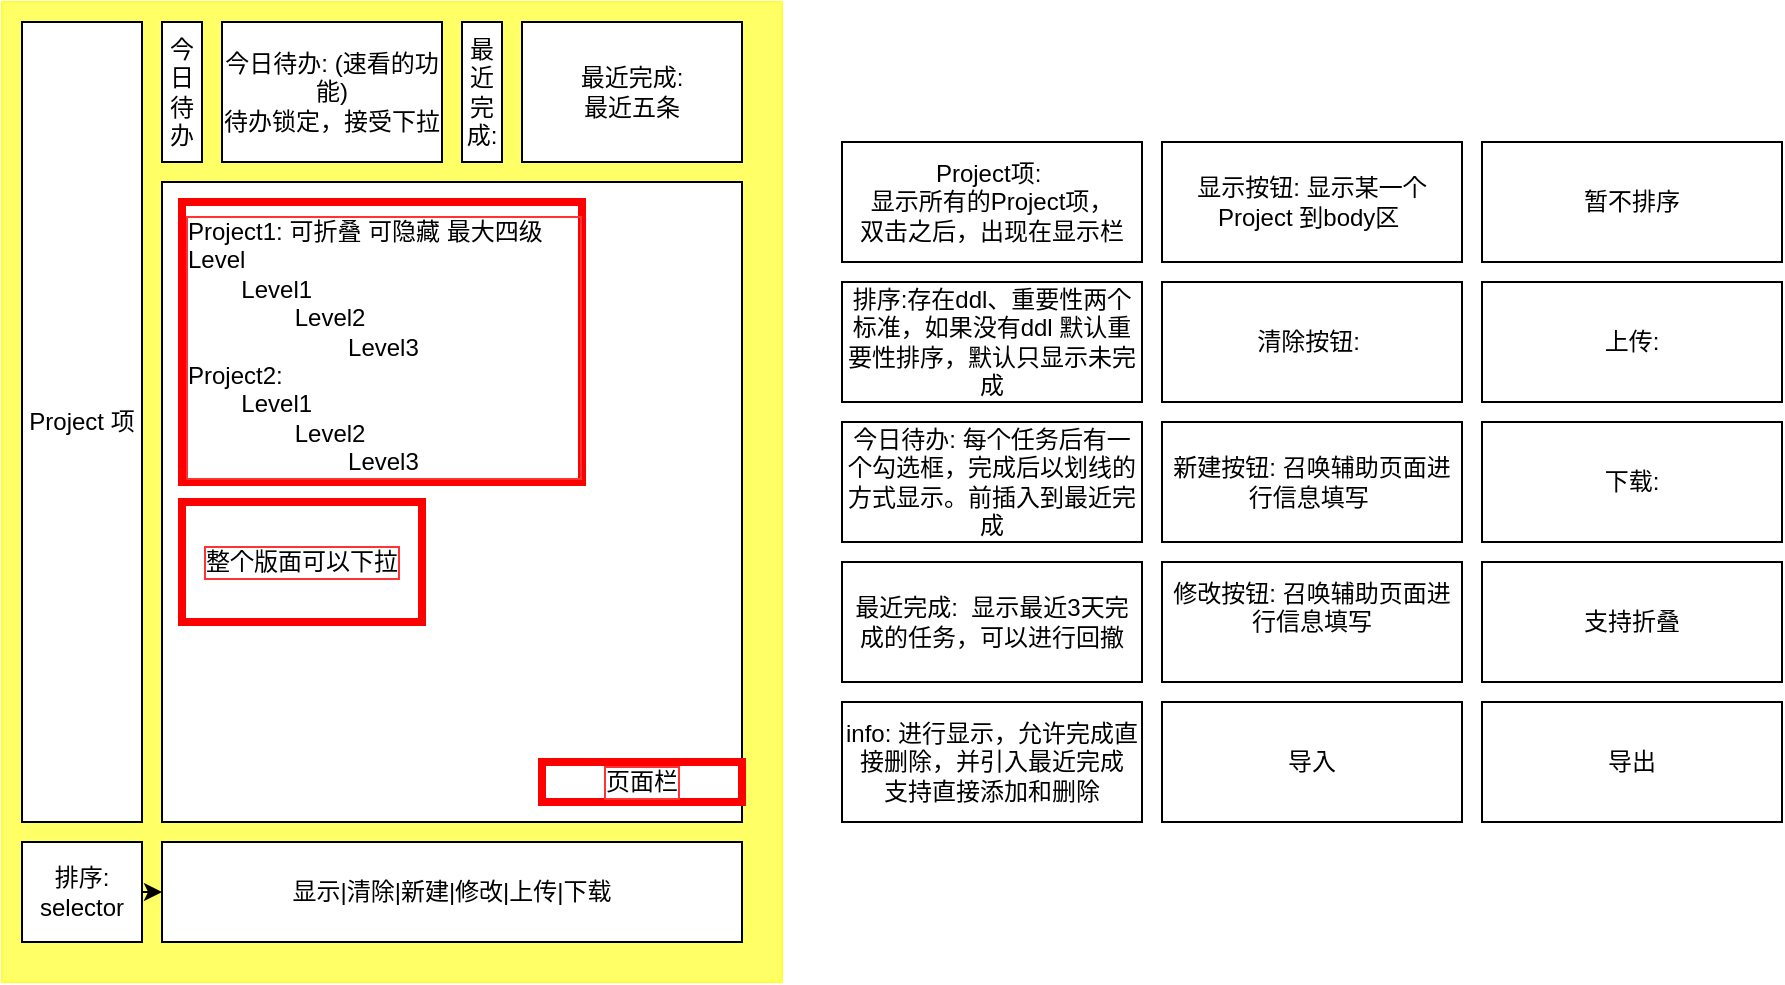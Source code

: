 <mxfile>
    <diagram id="KNwG4QR3mqaRUpoF-0TL" name="Page-1">
        <mxGraphModel dx="1176" dy="359" grid="1" gridSize="10" guides="1" tooltips="1" connect="1" arrows="1" fold="1" page="1" pageScale="1" pageWidth="850" pageHeight="1100" math="0" shadow="0">
            <root>
                <mxCell id="0"/>
                <mxCell id="1" parent="0"/>
                <mxCell id="2" value="" style="rounded=0;whiteSpace=wrap;html=1;fillColor=#FFFF66;fontColor=#FFFF33;strokeColor=#FFFF33;" parent="1" vertex="1">
                    <mxGeometry x="10" y="40" width="390" height="490" as="geometry"/>
                </mxCell>
                <mxCell id="3" value="&lt;span style=&quot;color: rgb(0 , 0 , 0)&quot;&gt;今日待办: (速看的功能)&lt;br&gt;待办锁定，接受下拉&lt;br&gt;&lt;/span&gt;" style="rounded=0;whiteSpace=wrap;html=1;fillColor=#FFFFFF;" parent="1" vertex="1">
                    <mxGeometry x="120" y="50" width="110" height="70" as="geometry"/>
                </mxCell>
                <mxCell id="4" value="Project 项" style="rounded=0;whiteSpace=wrap;html=1;fillColor=#FFFFFF;fontColor=#000000;" parent="1" vertex="1">
                    <mxGeometry x="20" y="50" width="60" height="400" as="geometry"/>
                </mxCell>
                <mxCell id="5" value="" style="rounded=0;whiteSpace=wrap;html=1;fillColor=#FFFFFF;" parent="1" vertex="1">
                    <mxGeometry x="90" y="130" width="290" height="320" as="geometry"/>
                </mxCell>
                <mxCell id="21" value="" style="edgeStyle=none;html=1;fontColor=#000000;" edge="1" parent="1" source="6" target="7">
                    <mxGeometry relative="1" as="geometry"/>
                </mxCell>
                <mxCell id="6" value="&lt;font color=&quot;#000000&quot;&gt;排序: selector&lt;/font&gt;" style="rounded=0;whiteSpace=wrap;html=1;fillColor=#FFFFFF;" parent="1" vertex="1">
                    <mxGeometry x="20" y="460" width="60" height="50" as="geometry"/>
                </mxCell>
                <mxCell id="7" value="&lt;font color=&quot;#000000&quot;&gt;显示|清除|新建|修改|上传|下载&lt;/font&gt;" style="rounded=0;whiteSpace=wrap;html=1;fillColor=#FFFFFF;" parent="1" vertex="1">
                    <mxGeometry x="90" y="460" width="290" height="50" as="geometry"/>
                </mxCell>
                <mxCell id="11" value="最近完成:&lt;br&gt;最近五条" style="rounded=0;whiteSpace=wrap;html=1;fillColor=#FFFFFF;fontColor=#000000;" parent="1" vertex="1">
                    <mxGeometry x="270" y="50" width="110" height="70" as="geometry"/>
                </mxCell>
                <mxCell id="13" value="页面栏" style="rounded=0;whiteSpace=wrap;html=1;fontColor=#000000;fillColor=#FFFFFF;labelBorderColor=#FF3333;labelBackgroundColor=none;strokeColor=#FF0000;strokeWidth=4;" parent="1" vertex="1">
                    <mxGeometry x="280" y="420" width="100" height="20" as="geometry"/>
                </mxCell>
                <mxCell id="14" value="Project1: 可折叠 可隐藏 最大四级Level&amp;nbsp;&lt;br&gt;&lt;span style=&quot;white-space: pre&quot;&gt;&#9;&lt;/span&gt;Level1&amp;nbsp;&lt;br&gt;&lt;span style=&quot;white-space: pre&quot;&gt;&#9;&lt;/span&gt;&lt;span style=&quot;white-space: pre&quot;&gt;&#9;&lt;/span&gt;Level2&amp;nbsp;&lt;br&gt;&lt;span style=&quot;white-space: pre&quot;&gt;&#9;&lt;/span&gt;&lt;span style=&quot;white-space: pre&quot;&gt;&#9;&lt;/span&gt;&lt;span style=&quot;white-space: pre&quot;&gt;&#9;&lt;/span&gt;Level3&amp;nbsp;&amp;nbsp;&lt;br&gt;Project2:&amp;nbsp;&lt;br&gt;&lt;span style=&quot;white-space: pre&quot;&gt;&#9;&lt;/span&gt;Level1&amp;nbsp;&lt;br&gt;&lt;span style=&quot;white-space: pre&quot;&gt;&#9;&lt;/span&gt;&lt;span style=&quot;white-space: pre&quot;&gt;&#9;&lt;/span&gt;Level2&amp;nbsp;&amp;nbsp;&lt;br&gt;&lt;span style=&quot;white-space: pre&quot;&gt;&#9;&lt;/span&gt;&lt;span style=&quot;white-space: pre&quot;&gt;&#9;&lt;/span&gt;&lt;span style=&quot;white-space: pre&quot;&gt;&#9;&lt;/span&gt;Level3&amp;nbsp;" style="rounded=0;whiteSpace=wrap;html=1;labelBackgroundColor=none;labelBorderColor=#FF3333;fontColor=#000000;strokeColor=#FF0000;strokeWidth=4;fillColor=#FFFFFF;align=left;verticalAlign=top;" parent="1" vertex="1">
                    <mxGeometry x="100" y="140" width="200" height="140" as="geometry"/>
                </mxCell>
                <mxCell id="15" value="整个版面可以下拉" style="rounded=0;whiteSpace=wrap;html=1;labelBackgroundColor=none;labelBorderColor=#FF3333;fontColor=#000000;strokeColor=#FF0000;strokeWidth=4;fillColor=#FFFFFF;" parent="1" vertex="1">
                    <mxGeometry x="100" y="290" width="120" height="60" as="geometry"/>
                </mxCell>
                <mxCell id="16" value="Project项:&amp;nbsp;&lt;br&gt;显示所有的Project项，&lt;br&gt;双击之后，出现在显示栏" style="rounded=0;whiteSpace=wrap;html=1;fillColor=#FFFFFF;fontColor=#000000;" vertex="1" parent="1">
                    <mxGeometry x="430" y="110" width="150" height="60" as="geometry"/>
                </mxCell>
                <mxCell id="17" value="排序:存在ddl、重要性两个标准，如果没有ddl 默认重要性排序，默认只显示未完成" style="rounded=0;whiteSpace=wrap;html=1;fillColor=#FFFFFF;fontColor=#000000;" vertex="1" parent="1">
                    <mxGeometry x="430" y="180" width="150" height="60" as="geometry"/>
                </mxCell>
                <mxCell id="18" value="今日待办: 每个任务后有一个勾选框，完成后以划线的方式显示。前插入到最近完成" style="rounded=0;whiteSpace=wrap;html=1;fillColor=#FFFFFF;fontColor=#000000;" vertex="1" parent="1">
                    <mxGeometry x="430" y="250" width="150" height="60" as="geometry"/>
                </mxCell>
                <mxCell id="19" value="最近完成:&amp;nbsp; 显示最近3天完成的任务，可以进行回撤" style="rounded=0;whiteSpace=wrap;html=1;fillColor=#FFFFFF;fontColor=#000000;" vertex="1" parent="1">
                    <mxGeometry x="430" y="320" width="150" height="60" as="geometry"/>
                </mxCell>
                <mxCell id="20" value="暂不排序" style="rounded=0;whiteSpace=wrap;html=1;fillColor=#FFFFFF;fontColor=#000000;" vertex="1" parent="1">
                    <mxGeometry x="750" y="110" width="150" height="60" as="geometry"/>
                </mxCell>
                <mxCell id="22" value="&lt;span style=&quot;color: rgb(0 , 0 , 0)&quot;&gt;今日待办&lt;br&gt;&lt;/span&gt;" style="rounded=0;whiteSpace=wrap;html=1;fillColor=#FFFFFF;" vertex="1" parent="1">
                    <mxGeometry x="90" y="50" width="20" height="70" as="geometry"/>
                </mxCell>
                <mxCell id="24" value="最近完成:" style="rounded=0;whiteSpace=wrap;html=1;fillColor=#FFFFFF;fontColor=#000000;" vertex="1" parent="1">
                    <mxGeometry x="240" y="50" width="20" height="70" as="geometry"/>
                </mxCell>
                <mxCell id="25" value="上传:" style="rounded=0;whiteSpace=wrap;html=1;fillColor=#FFFFFF;fontColor=#000000;" vertex="1" parent="1">
                    <mxGeometry x="750" y="180" width="150" height="60" as="geometry"/>
                </mxCell>
                <mxCell id="26" value="显示按钮: 显示某一个 Project 到body区&amp;nbsp;" style="rounded=0;whiteSpace=wrap;html=1;fillColor=#FFFFFF;fontColor=#000000;" vertex="1" parent="1">
                    <mxGeometry x="590" y="110" width="150" height="60" as="geometry"/>
                </mxCell>
                <mxCell id="27" value="清除按钮:&amp;nbsp;" style="rounded=0;whiteSpace=wrap;html=1;fillColor=#FFFFFF;fontColor=#000000;" vertex="1" parent="1">
                    <mxGeometry x="590" y="180" width="150" height="60" as="geometry"/>
                </mxCell>
                <mxCell id="28" value="新建按钮: 召唤辅助页面进行信息填写&amp;nbsp;" style="rounded=0;whiteSpace=wrap;html=1;fillColor=#FFFFFF;fontColor=#000000;" vertex="1" parent="1">
                    <mxGeometry x="590" y="250" width="150" height="60" as="geometry"/>
                </mxCell>
                <mxCell id="29" value="修改按钮: 召唤辅助页面进行信息填写&lt;br&gt;&amp;nbsp;" style="rounded=0;whiteSpace=wrap;html=1;fillColor=#FFFFFF;fontColor=#000000;" vertex="1" parent="1">
                    <mxGeometry x="590" y="320" width="150" height="60" as="geometry"/>
                </mxCell>
                <mxCell id="30" value="下载:" style="rounded=0;whiteSpace=wrap;html=1;fillColor=#FFFFFF;fontColor=#000000;" vertex="1" parent="1">
                    <mxGeometry x="750" y="250" width="150" height="60" as="geometry"/>
                </mxCell>
                <mxCell id="31" value="支持折叠" style="rounded=0;whiteSpace=wrap;html=1;fillColor=#FFFFFF;fontColor=#000000;" vertex="1" parent="1">
                    <mxGeometry x="750" y="320" width="150" height="60" as="geometry"/>
                </mxCell>
                <mxCell id="32" value="info: 进行显示，允许完成直接删除，并引入最近完成&lt;br&gt;支持直接添加和删除" style="rounded=0;whiteSpace=wrap;html=1;fillColor=#FFFFFF;fontColor=#000000;" vertex="1" parent="1">
                    <mxGeometry x="430" y="390" width="150" height="60" as="geometry"/>
                </mxCell>
                <mxCell id="33" value="导入" style="rounded=0;whiteSpace=wrap;html=1;fillColor=#FFFFFF;fontColor=#000000;" vertex="1" parent="1">
                    <mxGeometry x="590" y="390" width="150" height="60" as="geometry"/>
                </mxCell>
                <mxCell id="34" value="导出" style="rounded=0;whiteSpace=wrap;html=1;fillColor=#FFFFFF;fontColor=#000000;" vertex="1" parent="1">
                    <mxGeometry x="750" y="390" width="150" height="60" as="geometry"/>
                </mxCell>
            </root>
        </mxGraphModel>
    </diagram>
</mxfile>